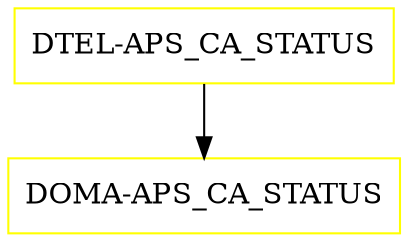 digraph G {
  "DTEL-APS_CA_STATUS" [shape=box,color=yellow];
  "DOMA-APS_CA_STATUS" [shape=box,color=yellow,URL="./DOMA_APS_CA_STATUS.html"];
  "DTEL-APS_CA_STATUS" -> "DOMA-APS_CA_STATUS";
}
